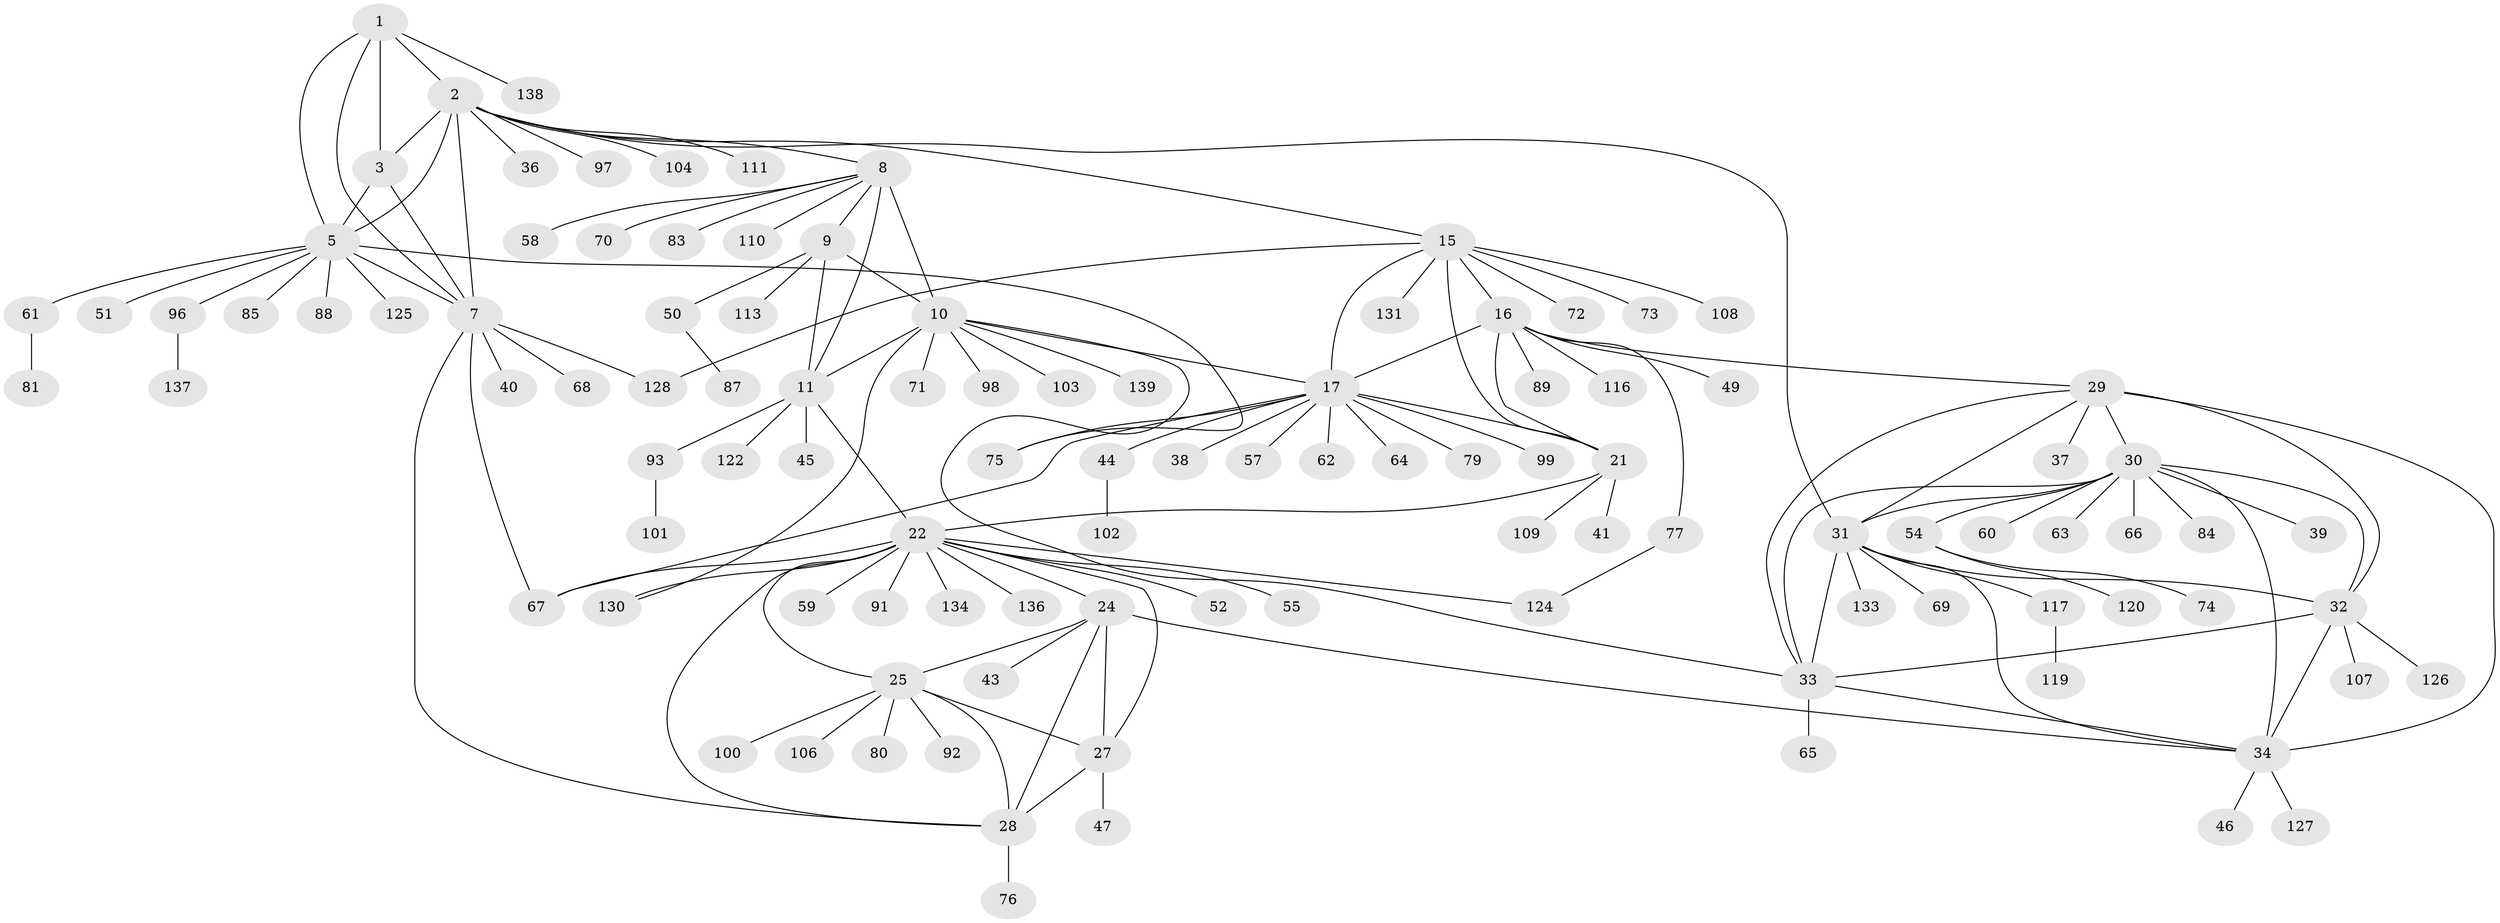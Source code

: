 // original degree distribution, {8: 0.05714285714285714, 11: 0.02142857142857143, 7: 0.03571428571428571, 10: 0.03571428571428571, 9: 0.07142857142857142, 12: 0.014285714285714285, 13: 0.014285714285714285, 1: 0.5857142857142857, 2: 0.15, 3: 0.014285714285714285}
// Generated by graph-tools (version 1.1) at 2025/42/03/06/25 10:42:14]
// undirected, 108 vertices, 147 edges
graph export_dot {
graph [start="1"]
  node [color=gray90,style=filled];
  1 [super="+94"];
  2 [super="+4"];
  3 [super="+56"];
  5 [super="+6"];
  7 [super="+129"];
  8 [super="+14"];
  9 [super="+82"];
  10 [super="+13"];
  11 [super="+12"];
  15 [super="+18"];
  16 [super="+20"];
  17 [super="+19"];
  21 [super="+86"];
  22 [super="+23"];
  24 [super="+123"];
  25 [super="+26"];
  27 [super="+140"];
  28 [super="+53"];
  29 [super="+48"];
  30 [super="+42"];
  31 [super="+121"];
  32 [super="+90"];
  33 [super="+118"];
  34 [super="+35"];
  36;
  37;
  38 [super="+114"];
  39;
  40;
  41;
  43;
  44;
  45;
  46;
  47;
  49;
  50;
  51;
  52;
  54;
  55;
  57;
  58;
  59;
  60;
  61;
  62;
  63 [super="+115"];
  64;
  65;
  66 [super="+112"];
  67 [super="+78"];
  68 [super="+135"];
  69;
  70;
  71;
  72;
  73;
  74;
  75;
  76;
  77;
  79;
  80;
  81;
  83;
  84;
  85;
  87 [super="+95"];
  88;
  89;
  91;
  92;
  93;
  96;
  97;
  98;
  99 [super="+105"];
  100;
  101;
  102;
  103;
  104;
  106;
  107;
  108;
  109;
  110;
  111;
  113;
  116;
  117;
  119;
  120;
  122;
  124 [super="+132"];
  125;
  126;
  127;
  128;
  130;
  131;
  133;
  134;
  136;
  137;
  138;
  139;
  1 -- 2 [weight=2];
  1 -- 3;
  1 -- 5 [weight=2];
  1 -- 7;
  1 -- 138;
  2 -- 3 [weight=2];
  2 -- 5 [weight=4];
  2 -- 7 [weight=2];
  2 -- 8;
  2 -- 31;
  2 -- 36;
  2 -- 97;
  2 -- 104;
  2 -- 15;
  2 -- 111;
  3 -- 5 [weight=2];
  3 -- 7;
  5 -- 7 [weight=2];
  5 -- 51;
  5 -- 61;
  5 -- 75;
  5 -- 85;
  5 -- 96;
  5 -- 88;
  5 -- 125;
  7 -- 28;
  7 -- 40;
  7 -- 68;
  7 -- 128;
  7 -- 67;
  8 -- 9 [weight=2];
  8 -- 10 [weight=4];
  8 -- 11 [weight=4];
  8 -- 58;
  8 -- 83;
  8 -- 110;
  8 -- 70;
  9 -- 10 [weight=2];
  9 -- 11 [weight=2];
  9 -- 50;
  9 -- 113;
  10 -- 11 [weight=4];
  10 -- 33;
  10 -- 71;
  10 -- 98;
  10 -- 130;
  10 -- 103;
  10 -- 139;
  10 -- 17;
  11 -- 45;
  11 -- 93;
  11 -- 122;
  11 -- 22;
  15 -- 16 [weight=4];
  15 -- 17 [weight=4];
  15 -- 21 [weight=2];
  15 -- 73;
  15 -- 108;
  15 -- 128;
  15 -- 131;
  15 -- 72;
  16 -- 17 [weight=4];
  16 -- 21 [weight=2];
  16 -- 49;
  16 -- 116;
  16 -- 77;
  16 -- 89;
  16 -- 29;
  17 -- 21 [weight=2];
  17 -- 38;
  17 -- 44;
  17 -- 64;
  17 -- 67;
  17 -- 75;
  17 -- 99;
  17 -- 79;
  17 -- 57;
  17 -- 62;
  21 -- 22;
  21 -- 41;
  21 -- 109;
  22 -- 24 [weight=2];
  22 -- 25 [weight=4];
  22 -- 27 [weight=2];
  22 -- 28 [weight=2];
  22 -- 52;
  22 -- 55;
  22 -- 59;
  22 -- 134;
  22 -- 136;
  22 -- 130;
  22 -- 67;
  22 -- 91;
  22 -- 124;
  24 -- 25 [weight=2];
  24 -- 27;
  24 -- 28;
  24 -- 34;
  24 -- 43;
  25 -- 27 [weight=2];
  25 -- 28 [weight=2];
  25 -- 92;
  25 -- 100;
  25 -- 106;
  25 -- 80;
  27 -- 28;
  27 -- 47;
  28 -- 76;
  29 -- 30;
  29 -- 31;
  29 -- 32;
  29 -- 33;
  29 -- 34 [weight=2];
  29 -- 37;
  30 -- 31;
  30 -- 32;
  30 -- 33;
  30 -- 34 [weight=2];
  30 -- 39;
  30 -- 54;
  30 -- 60;
  30 -- 63;
  30 -- 66;
  30 -- 84;
  31 -- 32;
  31 -- 33;
  31 -- 34 [weight=2];
  31 -- 69;
  31 -- 117;
  31 -- 133;
  32 -- 33;
  32 -- 34 [weight=2];
  32 -- 107;
  32 -- 126;
  33 -- 34 [weight=2];
  33 -- 65;
  34 -- 46;
  34 -- 127;
  44 -- 102;
  50 -- 87;
  54 -- 74;
  54 -- 120;
  61 -- 81;
  77 -- 124;
  93 -- 101;
  96 -- 137;
  117 -- 119;
}
